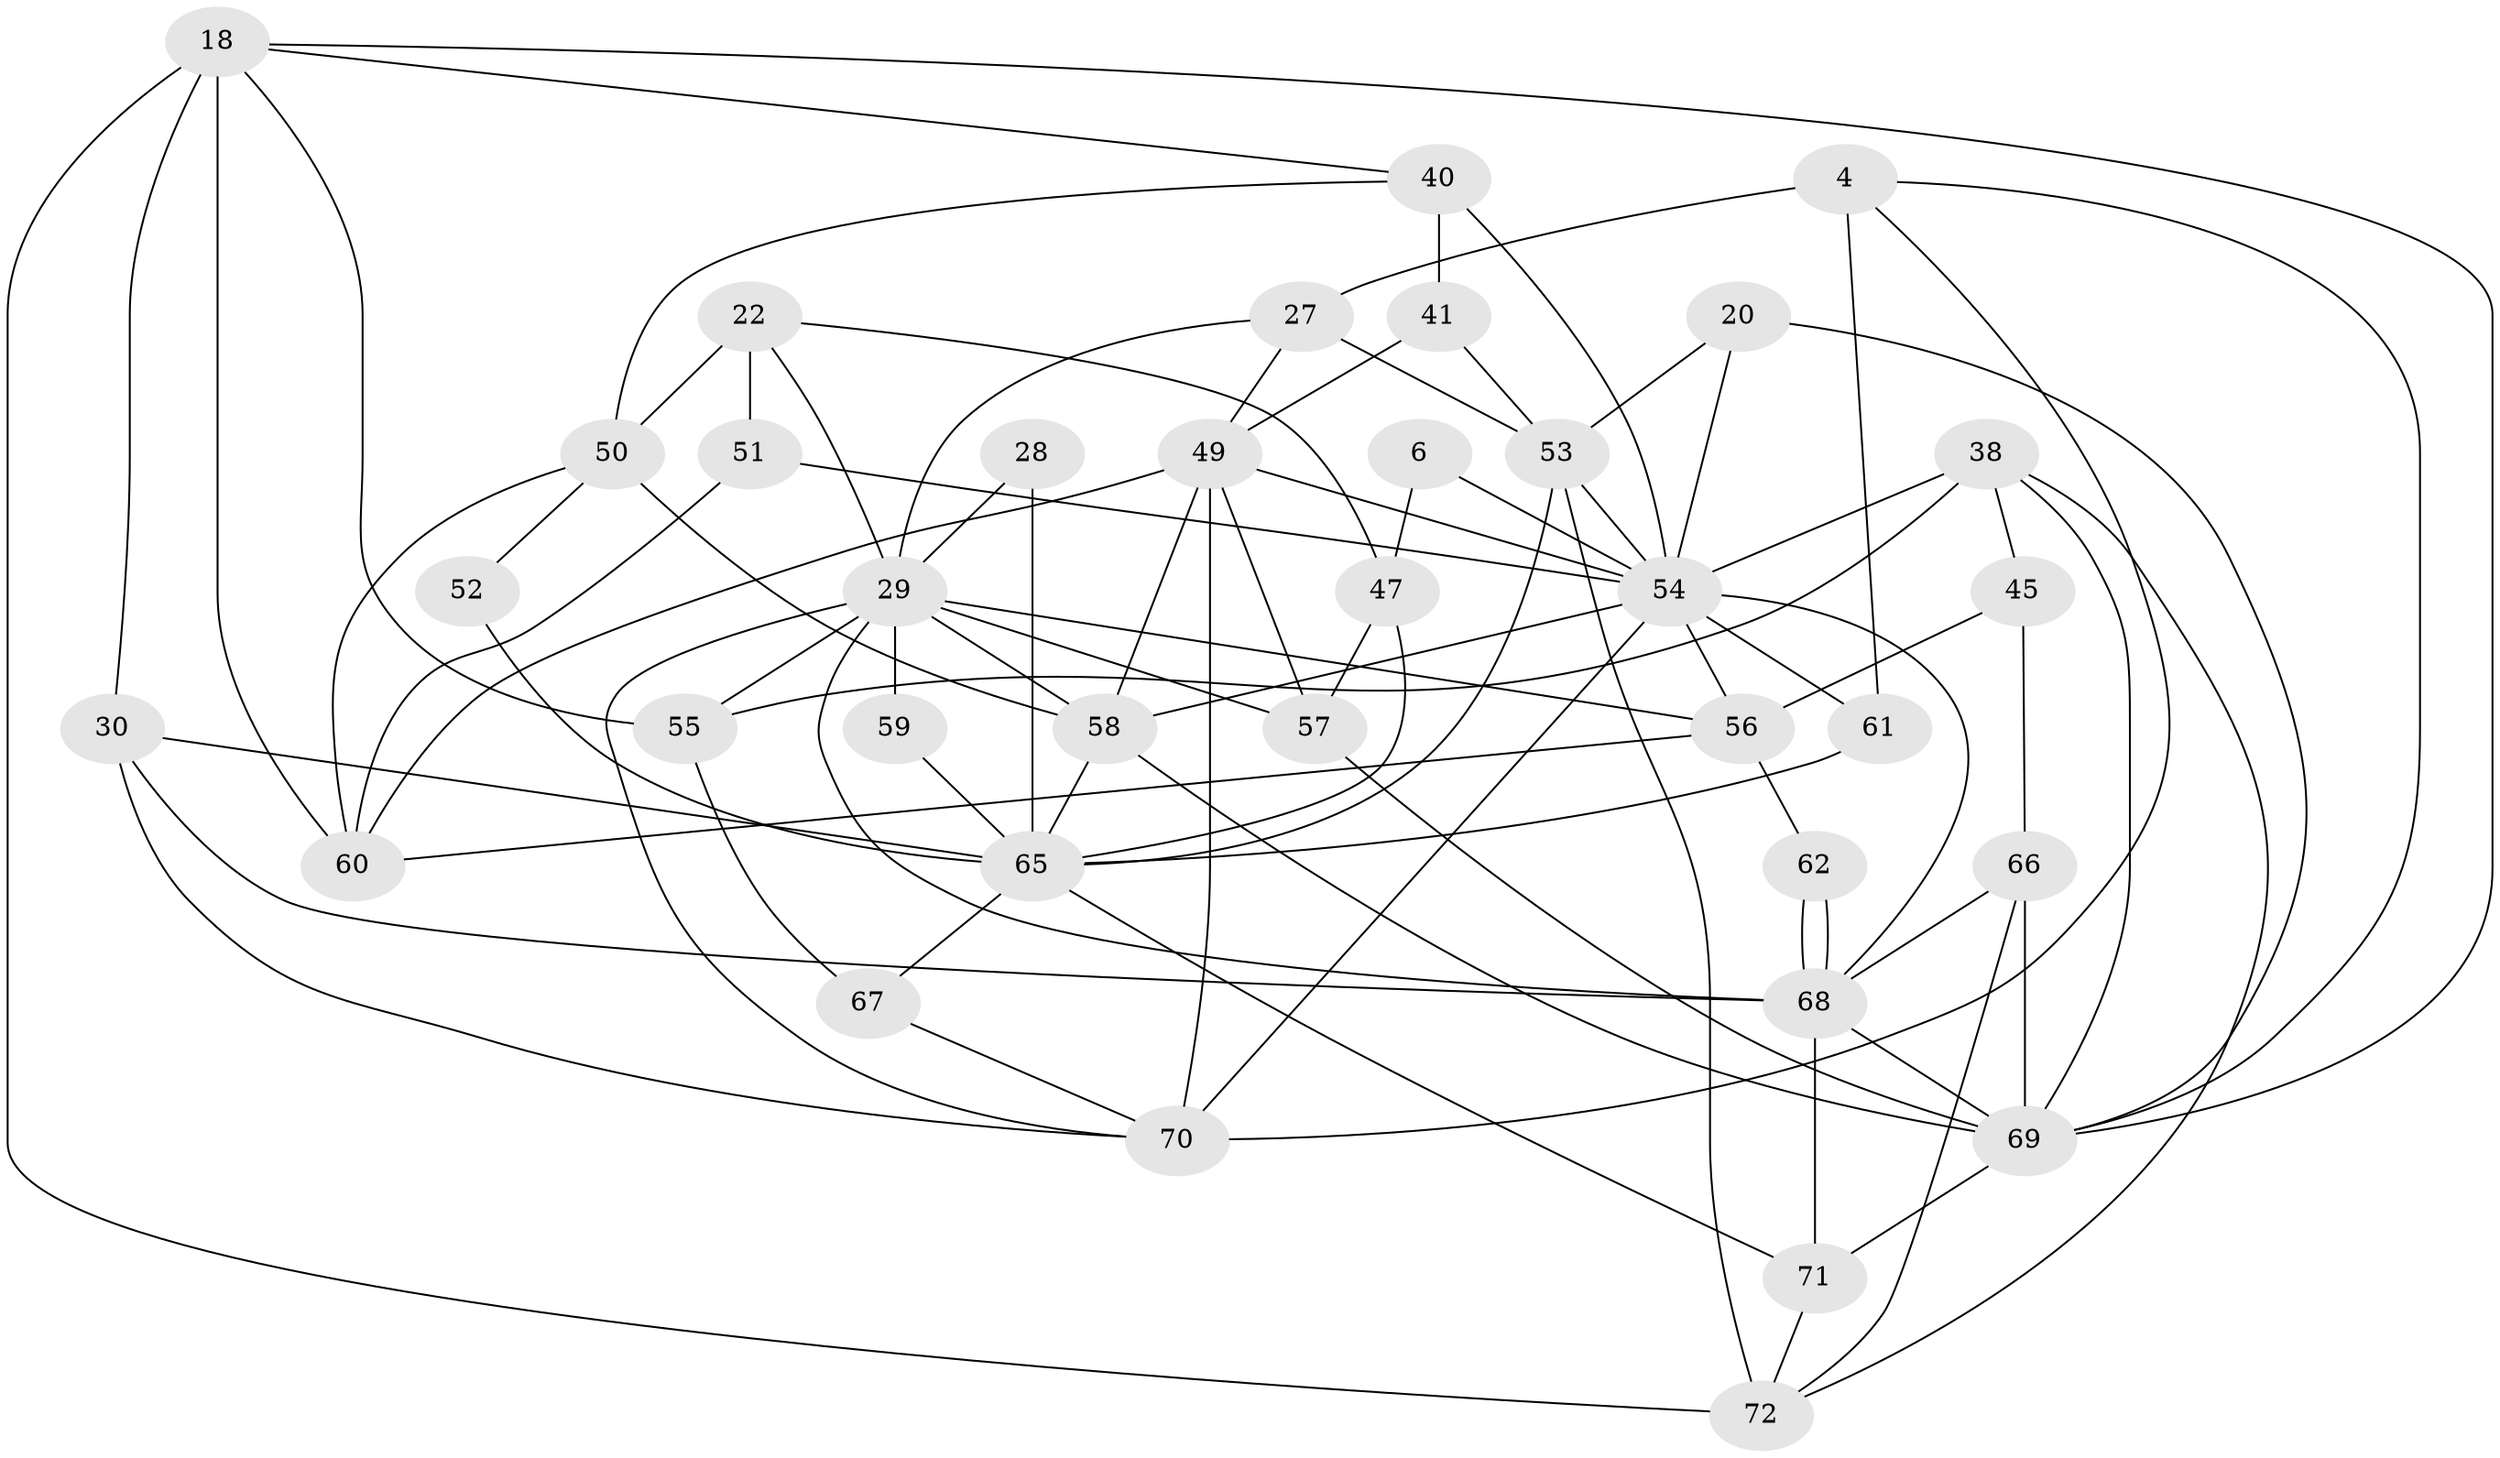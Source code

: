 // original degree distribution, {2: 0.125, 3: 0.2777777777777778, 4: 0.3055555555555556, 5: 0.1527777777777778, 6: 0.06944444444444445, 7: 0.05555555555555555, 9: 0.013888888888888888}
// Generated by graph-tools (version 1.1) at 2025/49/03/09/25 04:49:36]
// undirected, 36 vertices, 87 edges
graph export_dot {
graph [start="1"]
  node [color=gray90,style=filled];
  4 [super="+3"];
  6;
  18;
  20 [super="+19"];
  22 [super="+14"];
  27;
  28;
  29 [super="+24"];
  30;
  38 [super="+5"];
  40 [super="+39"];
  41;
  45;
  47 [super="+32"];
  49 [super="+35"];
  50 [super="+11"];
  51;
  52;
  53 [super="+10"];
  54 [super="+31+46+48"];
  55;
  56 [super="+33"];
  57;
  58 [super="+43"];
  59;
  60 [super="+7"];
  61;
  62;
  65 [super="+42+2+37"];
  66;
  67 [super="+1"];
  68 [super="+36+17+25"];
  69 [super="+13+44"];
  70 [super="+26+64+16"];
  71;
  72 [super="+12"];
  4 -- 27 [weight=2];
  4 -- 61;
  4 -- 70;
  4 -- 69;
  6 -- 47;
  6 -- 54 [weight=2];
  18 -- 55;
  18 -- 30;
  18 -- 60 [weight=2];
  18 -- 72;
  18 -- 40;
  18 -- 69;
  20 -- 69;
  20 -- 53;
  20 -- 54 [weight=3];
  22 -- 50 [weight=2];
  22 -- 47;
  22 -- 51;
  22 -- 29;
  27 -- 53;
  27 -- 49;
  27 -- 29;
  28 -- 65;
  28 -- 29;
  29 -- 55 [weight=2];
  29 -- 57;
  29 -- 59;
  29 -- 56;
  29 -- 58;
  29 -- 68;
  29 -- 70;
  30 -- 65;
  30 -- 68;
  30 -- 70;
  38 -- 69;
  38 -- 45;
  38 -- 55;
  38 -- 72;
  38 -- 54 [weight=2];
  40 -- 41 [weight=2];
  40 -- 50;
  40 -- 54;
  41 -- 53;
  41 -- 49;
  45 -- 66;
  45 -- 56;
  47 -- 57;
  47 -- 65 [weight=3];
  49 -- 60;
  49 -- 70;
  49 -- 58 [weight=2];
  49 -- 57;
  49 -- 54;
  50 -- 52;
  50 -- 58;
  50 -- 60;
  51 -- 60;
  51 -- 54;
  52 -- 65;
  53 -- 72 [weight=2];
  53 -- 65;
  53 -- 54;
  54 -- 56;
  54 -- 70 [weight=3];
  54 -- 61;
  54 -- 68 [weight=2];
  54 -- 58;
  55 -- 67 [weight=2];
  56 -- 62;
  56 -- 60;
  57 -- 69;
  58 -- 65;
  58 -- 69;
  59 -- 65;
  61 -- 65;
  62 -- 68;
  62 -- 68;
  65 -- 71;
  65 -- 67;
  66 -- 72;
  66 -- 69;
  66 -- 68;
  67 -- 70;
  68 -- 71;
  68 -- 69;
  69 -- 71;
  71 -- 72;
}

